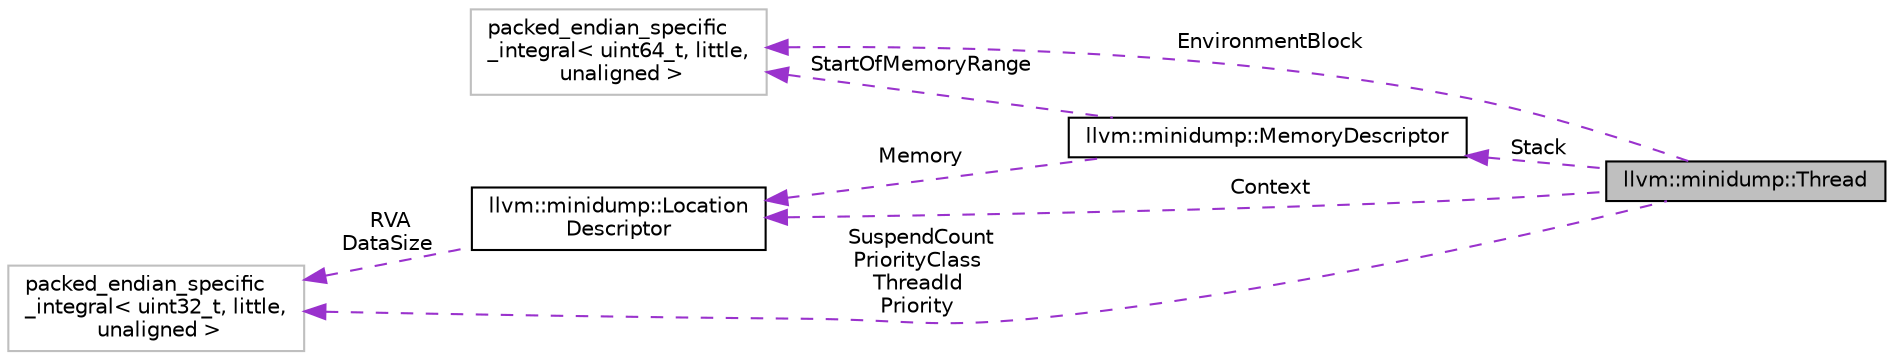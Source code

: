 digraph "llvm::minidump::Thread"
{
 // LATEX_PDF_SIZE
  bgcolor="transparent";
  edge [fontname="Helvetica",fontsize="10",labelfontname="Helvetica",labelfontsize="10"];
  node [fontname="Helvetica",fontsize="10",shape=record];
  rankdir="LR";
  Node1 [label="llvm::minidump::Thread",height=0.2,width=0.4,color="black", fillcolor="grey75", style="filled", fontcolor="black",tooltip="Describes a single thread in the minidump file."];
  Node2 -> Node1 [dir="back",color="darkorchid3",fontsize="10",style="dashed",label=" Context" ,fontname="Helvetica"];
  Node2 [label="llvm::minidump::Location\lDescriptor",height=0.2,width=0.4,color="black",URL="$structllvm_1_1minidump_1_1LocationDescriptor.html",tooltip="Specifies the location (and size) of various objects in the minidump file."];
  Node3 -> Node2 [dir="back",color="darkorchid3",fontsize="10",style="dashed",label=" RVA\nDataSize" ,fontname="Helvetica"];
  Node3 [label="packed_endian_specific\l_integral\< uint32_t, little,\l unaligned \>",height=0.2,width=0.4,color="grey75",tooltip=" "];
  Node4 -> Node1 [dir="back",color="darkorchid3",fontsize="10",style="dashed",label=" Stack" ,fontname="Helvetica"];
  Node4 [label="llvm::minidump::MemoryDescriptor",height=0.2,width=0.4,color="black",URL="$structllvm_1_1minidump_1_1MemoryDescriptor.html",tooltip="Describes a single memory range (both its VM address and where to find it in the file) of the process..."];
  Node2 -> Node4 [dir="back",color="darkorchid3",fontsize="10",style="dashed",label=" Memory" ,fontname="Helvetica"];
  Node5 -> Node4 [dir="back",color="darkorchid3",fontsize="10",style="dashed",label=" StartOfMemoryRange" ,fontname="Helvetica"];
  Node5 [label="packed_endian_specific\l_integral\< uint64_t, little,\l unaligned \>",height=0.2,width=0.4,color="grey75",tooltip=" "];
  Node5 -> Node1 [dir="back",color="darkorchid3",fontsize="10",style="dashed",label=" EnvironmentBlock" ,fontname="Helvetica"];
  Node3 -> Node1 [dir="back",color="darkorchid3",fontsize="10",style="dashed",label=" SuspendCount\nPriorityClass\nThreadId\nPriority" ,fontname="Helvetica"];
}
